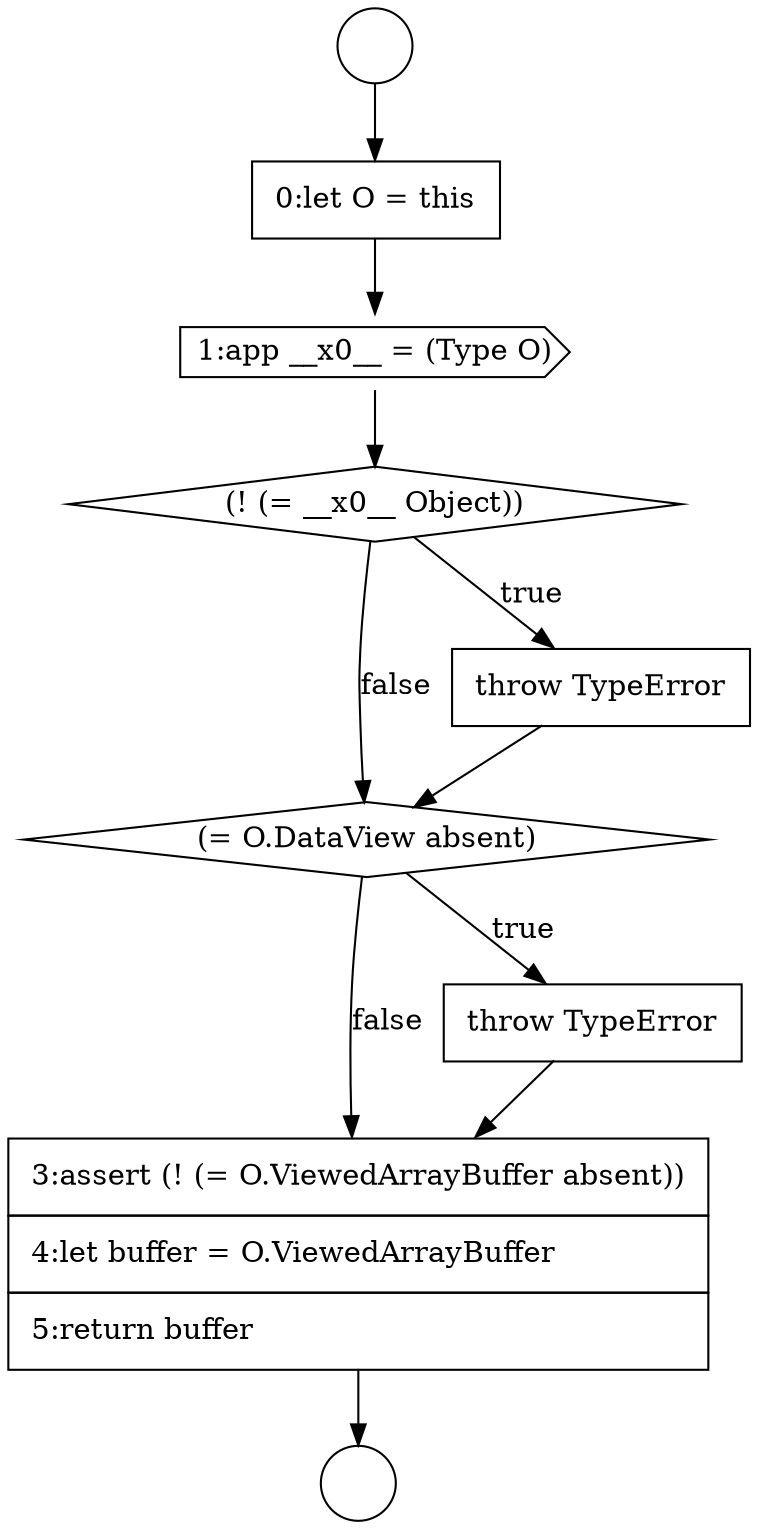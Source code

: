 digraph {
  node16449 [shape=cds, label=<<font color="black">1:app __x0__ = (Type O)</font>> color="black" fillcolor="white" style=filled]
  node16452 [shape=diamond, label=<<font color="black">(= O.DataView absent)</font>> color="black" fillcolor="white" style=filled]
  node16448 [shape=none, margin=0, label=<<font color="black">
    <table border="0" cellborder="1" cellspacing="0" cellpadding="10">
      <tr><td align="left">0:let O = this</td></tr>
    </table>
  </font>> color="black" fillcolor="white" style=filled]
  node16451 [shape=none, margin=0, label=<<font color="black">
    <table border="0" cellborder="1" cellspacing="0" cellpadding="10">
      <tr><td align="left">throw TypeError</td></tr>
    </table>
  </font>> color="black" fillcolor="white" style=filled]
  node16454 [shape=none, margin=0, label=<<font color="black">
    <table border="0" cellborder="1" cellspacing="0" cellpadding="10">
      <tr><td align="left">3:assert (! (= O.ViewedArrayBuffer absent))</td></tr>
      <tr><td align="left">4:let buffer = O.ViewedArrayBuffer</td></tr>
      <tr><td align="left">5:return buffer</td></tr>
    </table>
  </font>> color="black" fillcolor="white" style=filled]
  node16446 [shape=circle label=" " color="black" fillcolor="white" style=filled]
  node16450 [shape=diamond, label=<<font color="black">(! (= __x0__ Object))</font>> color="black" fillcolor="white" style=filled]
  node16453 [shape=none, margin=0, label=<<font color="black">
    <table border="0" cellborder="1" cellspacing="0" cellpadding="10">
      <tr><td align="left">throw TypeError</td></tr>
    </table>
  </font>> color="black" fillcolor="white" style=filled]
  node16447 [shape=circle label=" " color="black" fillcolor="white" style=filled]
  node16453 -> node16454 [ color="black"]
  node16449 -> node16450 [ color="black"]
  node16446 -> node16448 [ color="black"]
  node16451 -> node16452 [ color="black"]
  node16448 -> node16449 [ color="black"]
  node16450 -> node16451 [label=<<font color="black">true</font>> color="black"]
  node16450 -> node16452 [label=<<font color="black">false</font>> color="black"]
  node16452 -> node16453 [label=<<font color="black">true</font>> color="black"]
  node16452 -> node16454 [label=<<font color="black">false</font>> color="black"]
  node16454 -> node16447 [ color="black"]
}
